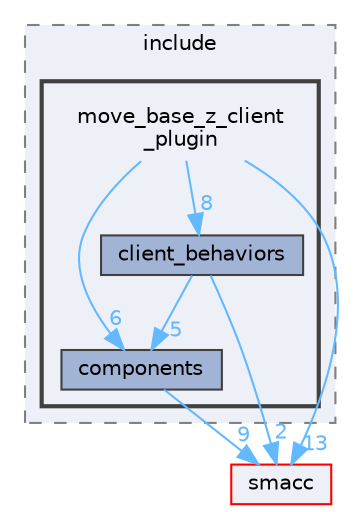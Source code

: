 digraph "smacc_client_library/move_base_z_client/move_base_z_client_plugin/include/move_base_z_client_plugin"
{
 // LATEX_PDF_SIZE
  bgcolor="transparent";
  edge [fontname=Helvetica,fontsize=10,labelfontname=Helvetica,labelfontsize=10];
  node [fontname=Helvetica,fontsize=10,shape=box,height=0.2,width=0.4];
  compound=true
  subgraph clusterdir_3488b3f89152574ebdd16a8ff47504bf {
    graph [ bgcolor="#edf0f7", pencolor="grey50", label="include", fontname=Helvetica,fontsize=10 style="filled,dashed", URL="dir_3488b3f89152574ebdd16a8ff47504bf.html",tooltip=""]
  subgraph clusterdir_b0d040e75ed93cb3cbb3a43e708023ee {
    graph [ bgcolor="#edf0f7", pencolor="grey25", label="", fontname=Helvetica,fontsize=10 style="filled,bold", URL="dir_b0d040e75ed93cb3cbb3a43e708023ee.html",tooltip=""]
    dir_b0d040e75ed93cb3cbb3a43e708023ee [shape=plaintext, label="move_base_z_client\l_plugin"];
  dir_81c885360b60644e2b1b5fe3f559b5e3 [label="client_behaviors", fillcolor="#a2b4d6", color="grey25", style="filled", URL="dir_81c885360b60644e2b1b5fe3f559b5e3.html",tooltip=""];
  dir_0356d6e507c87c88329bad404c445d06 [label="components", fillcolor="#a2b4d6", color="grey25", style="filled", URL="dir_0356d6e507c87c88329bad404c445d06.html",tooltip=""];
  }
  }
  dir_6e3e4532ae0db906acb0c92fce514b9e [label="smacc", fillcolor="#edf0f7", color="red", style="filled", URL="dir_6e3e4532ae0db906acb0c92fce514b9e.html",tooltip=""];
  dir_b0d040e75ed93cb3cbb3a43e708023ee->dir_0356d6e507c87c88329bad404c445d06 [headlabel="6", labeldistance=1.5 headhref="dir_000068_000020.html" color="steelblue1" fontcolor="steelblue1"];
  dir_b0d040e75ed93cb3cbb3a43e708023ee->dir_6e3e4532ae0db906acb0c92fce514b9e [headlabel="13", labeldistance=1.5 headhref="dir_000068_000090.html" color="steelblue1" fontcolor="steelblue1"];
  dir_b0d040e75ed93cb3cbb3a43e708023ee->dir_81c885360b60644e2b1b5fe3f559b5e3 [headlabel="8", labeldistance=1.5 headhref="dir_000068_000012.html" color="steelblue1" fontcolor="steelblue1"];
  dir_81c885360b60644e2b1b5fe3f559b5e3->dir_0356d6e507c87c88329bad404c445d06 [headlabel="5", labeldistance=1.5 headhref="dir_000012_000020.html" color="steelblue1" fontcolor="steelblue1"];
  dir_81c885360b60644e2b1b5fe3f559b5e3->dir_6e3e4532ae0db906acb0c92fce514b9e [headlabel="2", labeldistance=1.5 headhref="dir_000012_000090.html" color="steelblue1" fontcolor="steelblue1"];
  dir_0356d6e507c87c88329bad404c445d06->dir_6e3e4532ae0db906acb0c92fce514b9e [headlabel="9", labeldistance=1.5 headhref="dir_000020_000090.html" color="steelblue1" fontcolor="steelblue1"];
}
